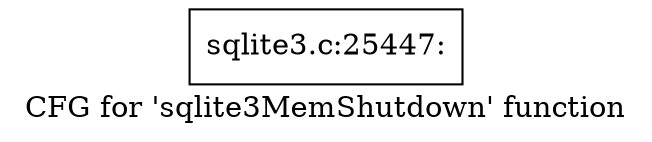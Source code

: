 digraph "CFG for 'sqlite3MemShutdown' function" {
	label="CFG for 'sqlite3MemShutdown' function";

	Node0x55c0fa933c10 [shape=record,label="{sqlite3.c:25447:}"];
}
